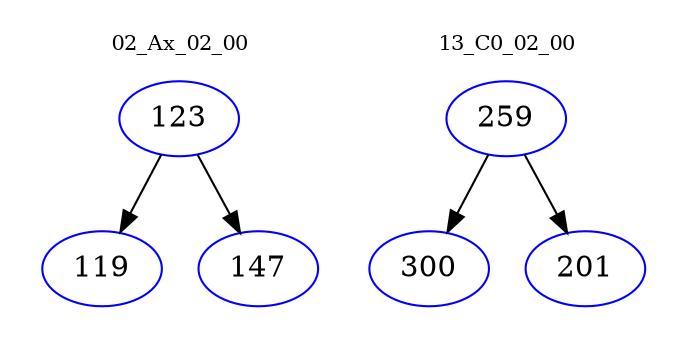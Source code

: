 digraph{
subgraph cluster_0 {
color = white
label = "02_Ax_02_00";
fontsize=10;
T0_123 [label="123", color="blue"]
T0_123 -> T0_119 [color="black"]
T0_119 [label="119", color="blue"]
T0_123 -> T0_147 [color="black"]
T0_147 [label="147", color="blue"]
}
subgraph cluster_1 {
color = white
label = "13_C0_02_00";
fontsize=10;
T1_259 [label="259", color="blue"]
T1_259 -> T1_300 [color="black"]
T1_300 [label="300", color="blue"]
T1_259 -> T1_201 [color="black"]
T1_201 [label="201", color="blue"]
}
}
